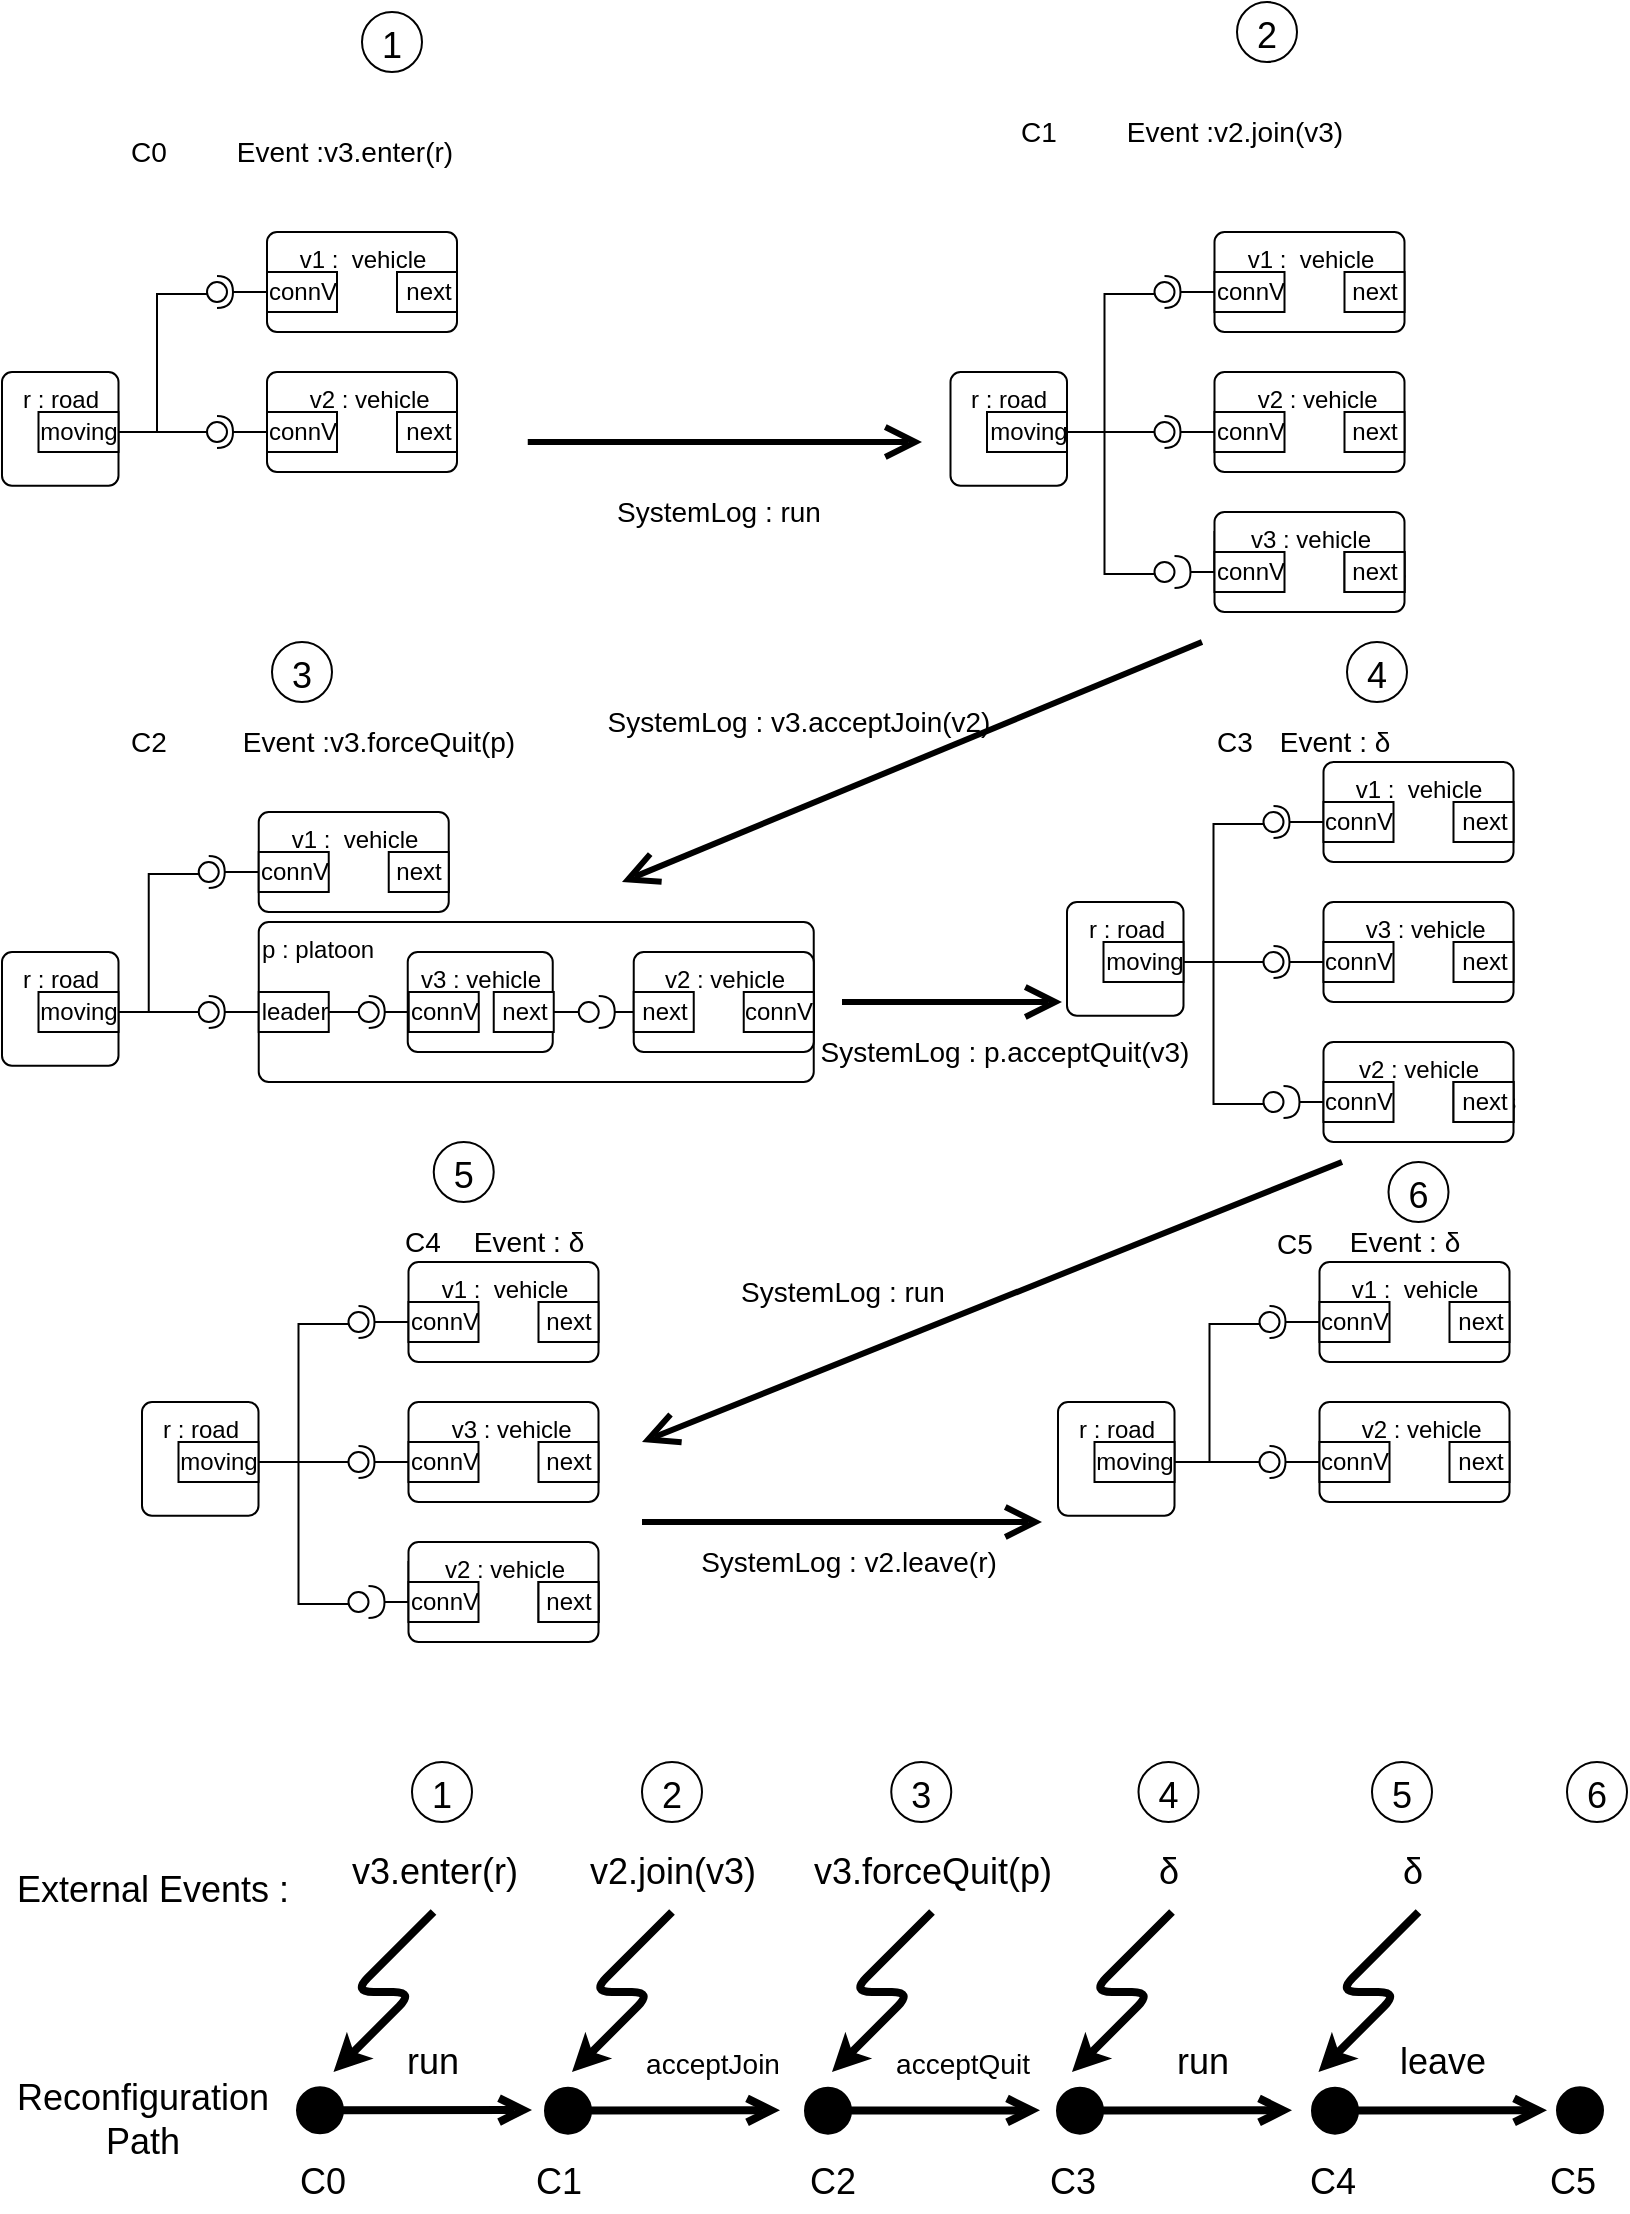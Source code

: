 <mxfile version="13.9.9" type="github">
  <diagram id="c5M5bnTv5cbVwsdI9zkl" name="Page-1">
    <mxGraphModel dx="1564" dy="938" grid="1" gridSize="10" guides="1" tooltips="1" connect="1" arrows="1" fold="1" page="1" pageScale="1" pageWidth="827" pageHeight="1169" math="1" shadow="0">
      <root>
        <mxCell id="0" />
        <mxCell id="1" parent="0" />
        <mxCell id="4ejkwvuz64iwrjdh6K8v-1" value="p : platoon" style="html=1;align=left;verticalAlign=top;rounded=1;absoluteArcSize=1;arcSize=10;dashed=0;" vertex="1" parent="1">
          <mxGeometry x="135.37" y="492" width="277.5" height="80" as="geometry" />
        </mxCell>
        <mxCell id="4ejkwvuz64iwrjdh6K8v-3" value="" style="rounded=0;orthogonalLoop=1;jettySize=auto;html=1;endArrow=none;endFill=0;exitX=1;exitY=0.5;exitDx=0;exitDy=0;entryX=0.2;entryY=0.6;entryDx=0;entryDy=0;entryPerimeter=0;" edge="1" parent="1" target="4ejkwvuz64iwrjdh6K8v-5">
          <mxGeometry relative="1" as="geometry">
            <mxPoint x="538.25" y="247" as="sourcePoint" />
            <mxPoint x="563.25" y="62" as="targetPoint" />
            <Array as="points">
              <mxPoint x="558.25" y="247" />
              <mxPoint x="558.25" y="178" />
            </Array>
          </mxGeometry>
        </mxCell>
        <mxCell id="4ejkwvuz64iwrjdh6K8v-4" value="" style="rounded=0;orthogonalLoop=1;jettySize=auto;html=1;endArrow=halfCircle;endFill=0;endSize=6;strokeWidth=1;exitX=0;exitY=0.5;exitDx=0;exitDy=0;entryX=0.5;entryY=0.5;entryDx=0;entryDy=0;entryPerimeter=0;" edge="1" parent="1" source="4ejkwvuz64iwrjdh6K8v-7" target="4ejkwvuz64iwrjdh6K8v-5">
          <mxGeometry relative="1" as="geometry">
            <mxPoint x="823.25" y="347" as="sourcePoint" />
            <mxPoint x="593.25" y="167" as="targetPoint" />
          </mxGeometry>
        </mxCell>
        <mxCell id="4ejkwvuz64iwrjdh6K8v-5" value="" style="ellipse;whiteSpace=wrap;html=1;fontFamily=Helvetica;fontSize=12;fontColor=#000000;align=center;strokeColor=#000000;fillColor=#ffffff;points=[];aspect=fixed;resizable=0;" vertex="1" parent="1">
          <mxGeometry x="583.25" y="172" width="10" height="10" as="geometry" />
        </mxCell>
        <mxCell id="4ejkwvuz64iwrjdh6K8v-6" value="v1 :&amp;nbsp; vehicle" style="html=1;align=center;verticalAlign=top;rounded=1;absoluteArcSize=1;arcSize=10;dashed=0;" vertex="1" parent="1">
          <mxGeometry x="613.25" y="147" width="95" height="50" as="geometry" />
        </mxCell>
        <mxCell id="4ejkwvuz64iwrjdh6K8v-7" value="connV" style="html=1;" vertex="1" parent="1">
          <mxGeometry x="613.25" y="167" width="35" height="20" as="geometry" />
        </mxCell>
        <mxCell id="4ejkwvuz64iwrjdh6K8v-8" value="next" style="html=1;" vertex="1" parent="1">
          <mxGeometry x="678.25" y="167" width="30" height="20" as="geometry" />
        </mxCell>
        <mxCell id="4ejkwvuz64iwrjdh6K8v-9" value="connV" style="html=1;" vertex="1" parent="1">
          <mxGeometry x="613.25" y="297" width="50" height="20" as="geometry" />
        </mxCell>
        <mxCell id="4ejkwvuz64iwrjdh6K8v-10" value="&lt;div align=&quot;right&quot;&gt;&amp;nbsp; v2 : vehicle&lt;br&gt;&lt;/div&gt;" style="html=1;align=center;verticalAlign=top;rounded=1;absoluteArcSize=1;arcSize=10;dashed=0;" vertex="1" parent="1">
          <mxGeometry x="613.25" y="217" width="95" height="50" as="geometry" />
        </mxCell>
        <mxCell id="4ejkwvuz64iwrjdh6K8v-11" value="connV" style="html=1;" vertex="1" parent="1">
          <mxGeometry x="613.25" y="237" width="35" height="20" as="geometry" />
        </mxCell>
        <mxCell id="4ejkwvuz64iwrjdh6K8v-12" value="next" style="html=1;" vertex="1" parent="1">
          <mxGeometry x="678.25" y="237" width="30" height="20" as="geometry" />
        </mxCell>
        <mxCell id="4ejkwvuz64iwrjdh6K8v-13" value="" style="rounded=0;orthogonalLoop=1;jettySize=auto;html=1;endArrow=none;endFill=0;exitX=1;exitY=0.5;exitDx=0;exitDy=0;" edge="1" parent="1" target="4ejkwvuz64iwrjdh6K8v-15">
          <mxGeometry relative="1" as="geometry">
            <mxPoint x="538.25" y="247" as="sourcePoint" />
          </mxGeometry>
        </mxCell>
        <mxCell id="4ejkwvuz64iwrjdh6K8v-14" value="" style="rounded=0;orthogonalLoop=1;jettySize=auto;html=1;endArrow=halfCircle;endFill=0;entryX=0.5;entryY=0.5;entryDx=0;entryDy=0;endSize=6;strokeWidth=1;exitX=0;exitY=0.5;exitDx=0;exitDy=0;" edge="1" parent="1" source="4ejkwvuz64iwrjdh6K8v-11" target="4ejkwvuz64iwrjdh6K8v-15">
          <mxGeometry relative="1" as="geometry">
            <mxPoint x="403.25" y="312" as="sourcePoint" />
          </mxGeometry>
        </mxCell>
        <mxCell id="4ejkwvuz64iwrjdh6K8v-15" value="" style="ellipse;whiteSpace=wrap;html=1;fontFamily=Helvetica;fontSize=12;fontColor=#000000;align=center;strokeColor=#000000;fillColor=#ffffff;points=[];aspect=fixed;resizable=0;" vertex="1" parent="1">
          <mxGeometry x="583.25" y="242" width="10" height="10" as="geometry" />
        </mxCell>
        <mxCell id="4ejkwvuz64iwrjdh6K8v-16" value="v3 : vehicle" style="html=1;align=center;verticalAlign=top;rounded=1;absoluteArcSize=1;arcSize=10;dashed=0;" vertex="1" parent="1">
          <mxGeometry x="613.25" y="287" width="95" height="50" as="geometry" />
        </mxCell>
        <mxCell id="4ejkwvuz64iwrjdh6K8v-17" value="connV" style="html=1;" vertex="1" parent="1">
          <mxGeometry x="613.25" y="307" width="35" height="20" as="geometry" />
        </mxCell>
        <mxCell id="4ejkwvuz64iwrjdh6K8v-18" value="docks" style="html=1;" vertex="1" parent="1">
          <mxGeometry x="678.25" y="307" width="30" height="20" as="geometry" />
        </mxCell>
        <mxCell id="4ejkwvuz64iwrjdh6K8v-19" value="" style="rounded=0;orthogonalLoop=1;jettySize=auto;html=1;endArrow=none;endFill=0;exitX=1;exitY=0.5;exitDx=0;exitDy=0;entryX=0.2;entryY=0.6;entryDx=0;entryDy=0;entryPerimeter=0;" edge="1" parent="1" target="4ejkwvuz64iwrjdh6K8v-20">
          <mxGeometry relative="1" as="geometry">
            <mxPoint x="538.25" y="247" as="sourcePoint" />
            <mxPoint x="568.25" y="317" as="targetPoint" />
            <Array as="points">
              <mxPoint x="558.25" y="247" />
              <mxPoint x="558.25" y="318" />
            </Array>
          </mxGeometry>
        </mxCell>
        <mxCell id="4ejkwvuz64iwrjdh6K8v-20" value="" style="ellipse;whiteSpace=wrap;html=1;fontFamily=Helvetica;fontSize=12;fontColor=#000000;align=center;strokeColor=#000000;fillColor=#ffffff;points=[];aspect=fixed;resizable=0;" vertex="1" parent="1">
          <mxGeometry x="583.25" y="312" width="10" height="10" as="geometry" />
        </mxCell>
        <mxCell id="4ejkwvuz64iwrjdh6K8v-21" value="" style="rounded=0;orthogonalLoop=1;jettySize=auto;html=1;endArrow=halfCircle;endFill=0;endSize=6;strokeWidth=1;exitX=0;exitY=0.5;exitDx=0;exitDy=0;" edge="1" parent="1" source="4ejkwvuz64iwrjdh6K8v-17" target="4ejkwvuz64iwrjdh6K8v-20">
          <mxGeometry relative="1" as="geometry">
            <mxPoint x="613.25" y="317" as="sourcePoint" />
            <mxPoint x="588.25" y="317" as="targetPoint" />
            <Array as="points" />
          </mxGeometry>
        </mxCell>
        <mxCell id="4ejkwvuz64iwrjdh6K8v-24" value="" style="rounded=0;orthogonalLoop=1;jettySize=auto;html=1;endArrow=none;endFill=0;exitX=1;exitY=0.5;exitDx=0;exitDy=0;entryX=0.2;entryY=0.6;entryDx=0;entryDy=0;entryPerimeter=0;" edge="1" parent="1" target="4ejkwvuz64iwrjdh6K8v-26">
          <mxGeometry relative="1" as="geometry">
            <mxPoint x="60.37" y="537" as="sourcePoint" />
            <mxPoint x="85.37" y="352" as="targetPoint" />
            <Array as="points">
              <mxPoint x="80.37" y="537" />
              <mxPoint x="80.37" y="468" />
            </Array>
          </mxGeometry>
        </mxCell>
        <mxCell id="4ejkwvuz64iwrjdh6K8v-25" value="" style="rounded=0;orthogonalLoop=1;jettySize=auto;html=1;endArrow=halfCircle;endFill=0;endSize=6;strokeWidth=1;exitX=0;exitY=0.5;exitDx=0;exitDy=0;entryX=0.5;entryY=0.5;entryDx=0;entryDy=0;entryPerimeter=0;" edge="1" parent="1" source="4ejkwvuz64iwrjdh6K8v-28" target="4ejkwvuz64iwrjdh6K8v-26">
          <mxGeometry relative="1" as="geometry">
            <mxPoint x="345.37" y="637" as="sourcePoint" />
            <mxPoint x="115.37" y="457" as="targetPoint" />
          </mxGeometry>
        </mxCell>
        <mxCell id="4ejkwvuz64iwrjdh6K8v-26" value="" style="ellipse;whiteSpace=wrap;html=1;fontFamily=Helvetica;fontSize=12;fontColor=#000000;align=center;strokeColor=#000000;fillColor=#ffffff;points=[];aspect=fixed;resizable=0;" vertex="1" parent="1">
          <mxGeometry x="105.37" y="462" width="10" height="10" as="geometry" />
        </mxCell>
        <mxCell id="4ejkwvuz64iwrjdh6K8v-27" value="v1 :&amp;nbsp; vehicle" style="html=1;align=center;verticalAlign=top;rounded=1;absoluteArcSize=1;arcSize=10;dashed=0;" vertex="1" parent="1">
          <mxGeometry x="135.37" y="437" width="95" height="50" as="geometry" />
        </mxCell>
        <mxCell id="4ejkwvuz64iwrjdh6K8v-28" value="connV" style="html=1;" vertex="1" parent="1">
          <mxGeometry x="135.37" y="457" width="35" height="20" as="geometry" />
        </mxCell>
        <mxCell id="4ejkwvuz64iwrjdh6K8v-29" value="next" style="html=1;" vertex="1" parent="1">
          <mxGeometry x="200.37" y="457" width="30" height="20" as="geometry" />
        </mxCell>
        <mxCell id="4ejkwvuz64iwrjdh6K8v-30" value="connV" style="html=1;" vertex="1" parent="1">
          <mxGeometry x="210.37" y="517" width="50" height="20" as="geometry" />
        </mxCell>
        <mxCell id="4ejkwvuz64iwrjdh6K8v-31" value="" style="rounded=0;orthogonalLoop=1;jettySize=auto;html=1;endArrow=none;endFill=0;exitX=1;exitY=0.5;exitDx=0;exitDy=0;" edge="1" parent="1" target="4ejkwvuz64iwrjdh6K8v-33">
          <mxGeometry relative="1" as="geometry">
            <mxPoint x="60.37" y="537" as="sourcePoint" />
          </mxGeometry>
        </mxCell>
        <mxCell id="4ejkwvuz64iwrjdh6K8v-32" value="" style="rounded=0;orthogonalLoop=1;jettySize=auto;html=1;endArrow=halfCircle;endFill=0;entryX=0.5;entryY=0.5;entryDx=0;entryDy=0;endSize=6;strokeWidth=1;exitX=0;exitY=0.5;exitDx=0;exitDy=0;" edge="1" parent="1" target="4ejkwvuz64iwrjdh6K8v-33">
          <mxGeometry relative="1" as="geometry">
            <mxPoint x="135.37" y="537.0" as="sourcePoint" />
          </mxGeometry>
        </mxCell>
        <mxCell id="4ejkwvuz64iwrjdh6K8v-33" value="" style="ellipse;whiteSpace=wrap;html=1;fontFamily=Helvetica;fontSize=12;fontColor=#000000;align=center;strokeColor=#000000;fillColor=#ffffff;points=[];aspect=fixed;resizable=0;" vertex="1" parent="1">
          <mxGeometry x="105.37" y="532" width="10" height="10" as="geometry" />
        </mxCell>
        <mxCell id="4ejkwvuz64iwrjdh6K8v-34" value="v3 : vehicle" style="html=1;align=center;verticalAlign=top;rounded=1;absoluteArcSize=1;arcSize=10;dashed=0;" vertex="1" parent="1">
          <mxGeometry x="209.87" y="507" width="72.5" height="50" as="geometry" />
        </mxCell>
        <mxCell id="4ejkwvuz64iwrjdh6K8v-35" value="connV" style="html=1;" vertex="1" parent="1">
          <mxGeometry x="210.37" y="527" width="35" height="20" as="geometry" />
        </mxCell>
        <mxCell id="4ejkwvuz64iwrjdh6K8v-40" value="v2 : vehicle" style="html=1;align=center;verticalAlign=top;rounded=1;absoluteArcSize=1;arcSize=10;dashed=0;" vertex="1" parent="1">
          <mxGeometry x="322.87" y="507" width="90" height="50" as="geometry" />
        </mxCell>
        <mxCell id="4ejkwvuz64iwrjdh6K8v-41" value="connV" style="html=1;" vertex="1" parent="1">
          <mxGeometry x="377.87" y="527" width="35" height="20" as="geometry" />
        </mxCell>
        <mxCell id="4ejkwvuz64iwrjdh6K8v-42" value="" style="rounded=0;orthogonalLoop=1;jettySize=auto;html=1;endArrow=none;endFill=0;exitX=1;exitY=0.5;exitDx=0;exitDy=0;" edge="1" parent="1" target="4ejkwvuz64iwrjdh6K8v-44" source="4ejkwvuz64iwrjdh6K8v-151">
          <mxGeometry relative="1" as="geometry">
            <mxPoint x="305.37" y="537" as="sourcePoint" />
          </mxGeometry>
        </mxCell>
        <mxCell id="4ejkwvuz64iwrjdh6K8v-43" value="" style="rounded=0;orthogonalLoop=1;jettySize=auto;html=1;endArrow=halfCircle;endFill=0;endSize=6;strokeWidth=1;" edge="1" parent="1" target="4ejkwvuz64iwrjdh6K8v-44">
          <mxGeometry relative="1" as="geometry">
            <mxPoint x="322.87" y="537" as="sourcePoint" />
            <mxPoint x="335.37" y="537" as="targetPoint" />
          </mxGeometry>
        </mxCell>
        <mxCell id="4ejkwvuz64iwrjdh6K8v-44" value="" style="ellipse;whiteSpace=wrap;html=1;fontFamily=Helvetica;fontSize=12;fontColor=#000000;align=center;strokeColor=#000000;fillColor=#ffffff;points=[];aspect=fixed;resizable=0;" vertex="1" parent="1">
          <mxGeometry x="295.37" y="532" width="10" height="10" as="geometry" />
        </mxCell>
        <mxCell id="4ejkwvuz64iwrjdh6K8v-46" value="leader" style="html=1;" vertex="1" parent="1">
          <mxGeometry x="135.37" y="527" width="35" height="20" as="geometry" />
        </mxCell>
        <mxCell id="4ejkwvuz64iwrjdh6K8v-47" value="" style="rounded=0;orthogonalLoop=1;jettySize=auto;html=1;endArrow=none;endFill=0;exitX=1;exitY=0.5;exitDx=0;exitDy=0;" edge="1" parent="1" source="4ejkwvuz64iwrjdh6K8v-46">
          <mxGeometry relative="1" as="geometry">
            <mxPoint x="180.37" y="537" as="sourcePoint" />
            <mxPoint x="190.37" y="537" as="targetPoint" />
            <Array as="points" />
          </mxGeometry>
        </mxCell>
        <mxCell id="4ejkwvuz64iwrjdh6K8v-48" value="" style="rounded=0;orthogonalLoop=1;jettySize=auto;html=1;endArrow=halfCircle;endFill=0;endSize=6;strokeWidth=1;" edge="1" parent="1">
          <mxGeometry relative="1" as="geometry">
            <mxPoint x="193.37" y="537" as="sourcePoint" />
            <mxPoint x="193.37" y="537" as="targetPoint" />
          </mxGeometry>
        </mxCell>
        <mxCell id="4ejkwvuz64iwrjdh6K8v-49" value="" style="ellipse;whiteSpace=wrap;html=1;fontFamily=Helvetica;fontSize=12;fontColor=#000000;align=center;strokeColor=#000000;fillColor=#ffffff;points=[];aspect=fixed;resizable=0;" vertex="1" parent="1">
          <mxGeometry x="185.37" y="532" width="10" height="10" as="geometry" />
        </mxCell>
        <mxCell id="4ejkwvuz64iwrjdh6K8v-50" value="" style="rounded=0;orthogonalLoop=1;jettySize=auto;html=1;endArrow=halfCircle;endFill=0;entryX=0.5;entryY=0.5;entryDx=0;entryDy=0;endSize=6;strokeWidth=1;entryPerimeter=0;" edge="1" parent="1" target="4ejkwvuz64iwrjdh6K8v-49">
          <mxGeometry relative="1" as="geometry">
            <mxPoint x="210.37" y="537" as="sourcePoint" />
            <mxPoint x="290.37" y="432" as="targetPoint" />
            <Array as="points">
              <mxPoint x="210.37" y="537" />
            </Array>
          </mxGeometry>
        </mxCell>
        <mxCell id="4ejkwvuz64iwrjdh6K8v-52" value="" style="rounded=0;orthogonalLoop=1;jettySize=auto;html=1;endArrow=none;endFill=0;exitX=1;exitY=0.5;exitDx=0;exitDy=0;entryX=0.2;entryY=0.6;entryDx=0;entryDy=0;entryPerimeter=0;" edge="1" parent="1" target="4ejkwvuz64iwrjdh6K8v-54">
          <mxGeometry relative="1" as="geometry">
            <mxPoint x="592.75" y="512" as="sourcePoint" />
            <mxPoint x="617.75" y="327" as="targetPoint" />
            <Array as="points">
              <mxPoint x="612.75" y="512" />
              <mxPoint x="612.75" y="443" />
            </Array>
          </mxGeometry>
        </mxCell>
        <mxCell id="4ejkwvuz64iwrjdh6K8v-53" value="" style="rounded=0;orthogonalLoop=1;jettySize=auto;html=1;endArrow=halfCircle;endFill=0;endSize=6;strokeWidth=1;exitX=0;exitY=0.5;exitDx=0;exitDy=0;entryX=0.5;entryY=0.5;entryDx=0;entryDy=0;entryPerimeter=0;" edge="1" parent="1" source="4ejkwvuz64iwrjdh6K8v-56" target="4ejkwvuz64iwrjdh6K8v-54">
          <mxGeometry relative="1" as="geometry">
            <mxPoint x="877.75" y="612" as="sourcePoint" />
            <mxPoint x="647.75" y="432" as="targetPoint" />
          </mxGeometry>
        </mxCell>
        <mxCell id="4ejkwvuz64iwrjdh6K8v-54" value="" style="ellipse;whiteSpace=wrap;html=1;fontFamily=Helvetica;fontSize=12;fontColor=#000000;align=center;strokeColor=#000000;fillColor=#ffffff;points=[];aspect=fixed;resizable=0;" vertex="1" parent="1">
          <mxGeometry x="637.75" y="437" width="10" height="10" as="geometry" />
        </mxCell>
        <mxCell id="4ejkwvuz64iwrjdh6K8v-55" value="v1 :&amp;nbsp; vehicle" style="html=1;align=center;verticalAlign=top;rounded=1;absoluteArcSize=1;arcSize=10;dashed=0;" vertex="1" parent="1">
          <mxGeometry x="667.75" y="412" width="95" height="50" as="geometry" />
        </mxCell>
        <mxCell id="4ejkwvuz64iwrjdh6K8v-56" value="connV" style="html=1;" vertex="1" parent="1">
          <mxGeometry x="667.75" y="432" width="35" height="20" as="geometry" />
        </mxCell>
        <mxCell id="4ejkwvuz64iwrjdh6K8v-57" value="next" style="html=1;" vertex="1" parent="1">
          <mxGeometry x="732.75" y="432" width="30" height="20" as="geometry" />
        </mxCell>
        <mxCell id="4ejkwvuz64iwrjdh6K8v-59" value="&lt;div align=&quot;right&quot;&gt;&amp;nbsp; v3 : vehicle&lt;br&gt;&lt;/div&gt;" style="html=1;align=center;verticalAlign=top;rounded=1;absoluteArcSize=1;arcSize=10;dashed=0;" vertex="1" parent="1">
          <mxGeometry x="667.75" y="482" width="95" height="50" as="geometry" />
        </mxCell>
        <mxCell id="4ejkwvuz64iwrjdh6K8v-60" value="connV" style="html=1;" vertex="1" parent="1">
          <mxGeometry x="667.75" y="502" width="35" height="20" as="geometry" />
        </mxCell>
        <mxCell id="4ejkwvuz64iwrjdh6K8v-61" value="next" style="html=1;" vertex="1" parent="1">
          <mxGeometry x="732.75" y="502" width="30" height="20" as="geometry" />
        </mxCell>
        <mxCell id="4ejkwvuz64iwrjdh6K8v-62" value="" style="rounded=0;orthogonalLoop=1;jettySize=auto;html=1;endArrow=none;endFill=0;exitX=1;exitY=0.5;exitDx=0;exitDy=0;" edge="1" parent="1" target="4ejkwvuz64iwrjdh6K8v-64">
          <mxGeometry relative="1" as="geometry">
            <mxPoint x="592.75" y="512" as="sourcePoint" />
          </mxGeometry>
        </mxCell>
        <mxCell id="4ejkwvuz64iwrjdh6K8v-63" value="" style="rounded=0;orthogonalLoop=1;jettySize=auto;html=1;endArrow=halfCircle;endFill=0;entryX=0.5;entryY=0.5;entryDx=0;entryDy=0;endSize=6;strokeWidth=1;exitX=0;exitY=0.5;exitDx=0;exitDy=0;" edge="1" parent="1" source="4ejkwvuz64iwrjdh6K8v-60" target="4ejkwvuz64iwrjdh6K8v-64">
          <mxGeometry relative="1" as="geometry">
            <mxPoint x="457.75" y="577" as="sourcePoint" />
          </mxGeometry>
        </mxCell>
        <mxCell id="4ejkwvuz64iwrjdh6K8v-64" value="" style="ellipse;whiteSpace=wrap;html=1;fontFamily=Helvetica;fontSize=12;fontColor=#000000;align=center;strokeColor=#000000;fillColor=#ffffff;points=[];aspect=fixed;resizable=0;" vertex="1" parent="1">
          <mxGeometry x="637.75" y="507" width="10" height="10" as="geometry" />
        </mxCell>
        <mxCell id="4ejkwvuz64iwrjdh6K8v-65" value="v2 : vehicle" style="html=1;align=center;verticalAlign=top;rounded=1;absoluteArcSize=1;arcSize=10;dashed=0;" vertex="1" parent="1">
          <mxGeometry x="667.75" y="552" width="95" height="50" as="geometry" />
        </mxCell>
        <mxCell id="4ejkwvuz64iwrjdh6K8v-66" value="connV" style="html=1;" vertex="1" parent="1">
          <mxGeometry x="667.75" y="572" width="35" height="20" as="geometry" />
        </mxCell>
        <mxCell id="4ejkwvuz64iwrjdh6K8v-67" value="docks" style="html=1;" vertex="1" parent="1">
          <mxGeometry x="732.75" y="572" width="30" height="20" as="geometry" />
        </mxCell>
        <mxCell id="4ejkwvuz64iwrjdh6K8v-68" value="" style="rounded=0;orthogonalLoop=1;jettySize=auto;html=1;endArrow=none;endFill=0;exitX=1;exitY=0.5;exitDx=0;exitDy=0;entryX=0.2;entryY=0.6;entryDx=0;entryDy=0;entryPerimeter=0;" edge="1" parent="1" target="4ejkwvuz64iwrjdh6K8v-69">
          <mxGeometry relative="1" as="geometry">
            <mxPoint x="592.75" y="512" as="sourcePoint" />
            <mxPoint x="622.75" y="582" as="targetPoint" />
            <Array as="points">
              <mxPoint x="612.75" y="512" />
              <mxPoint x="612.75" y="583" />
            </Array>
          </mxGeometry>
        </mxCell>
        <mxCell id="4ejkwvuz64iwrjdh6K8v-69" value="" style="ellipse;whiteSpace=wrap;html=1;fontFamily=Helvetica;fontSize=12;fontColor=#000000;align=center;strokeColor=#000000;fillColor=#ffffff;points=[];aspect=fixed;resizable=0;" vertex="1" parent="1">
          <mxGeometry x="637.75" y="577" width="10" height="10" as="geometry" />
        </mxCell>
        <mxCell id="4ejkwvuz64iwrjdh6K8v-70" value="" style="rounded=0;orthogonalLoop=1;jettySize=auto;html=1;endArrow=halfCircle;endFill=0;endSize=6;strokeWidth=1;exitX=0;exitY=0.5;exitDx=0;exitDy=0;" edge="1" parent="1" source="4ejkwvuz64iwrjdh6K8v-66" target="4ejkwvuz64iwrjdh6K8v-69">
          <mxGeometry relative="1" as="geometry">
            <mxPoint x="667.75" y="582" as="sourcePoint" />
            <mxPoint x="642.75" y="582" as="targetPoint" />
            <Array as="points" />
          </mxGeometry>
        </mxCell>
        <mxCell id="4ejkwvuz64iwrjdh6K8v-100" value="&lt;font style=&quot;font-size: 14px&quot;&gt;Event :v2.join(v3)&lt;/font&gt;" style="text;html=1;align=center;verticalAlign=middle;resizable=0;points=[];autosize=1;" vertex="1" parent="1">
          <mxGeometry x="563.25" y="87" width="120" height="20" as="geometry" />
        </mxCell>
        <mxCell id="4ejkwvuz64iwrjdh6K8v-101" value="" style="endArrow=open;endFill=1;endSize=12;html=1;strokeWidth=3;" edge="1" parent="1">
          <mxGeometry width="160" relative="1" as="geometry">
            <mxPoint x="607" y="352" as="sourcePoint" />
            <mxPoint x="317" y="472" as="targetPoint" />
          </mxGeometry>
        </mxCell>
        <mxCell id="4ejkwvuz64iwrjdh6K8v-102" value="&lt;font style=&quot;font-size: 14px&quot;&gt;SystemLog : v3.acceptJoin(v2)&lt;/font&gt;" style="text;html=1;align=center;verticalAlign=middle;resizable=0;points=[];autosize=1;" vertex="1" parent="1">
          <mxGeometry x="299.5" y="382" width="210" height="20" as="geometry" />
        </mxCell>
        <mxCell id="4ejkwvuz64iwrjdh6K8v-103" value="&lt;font style=&quot;font-size: 14px&quot;&gt;Event :v3.forceQuit(p)&lt;/font&gt;" style="text;html=1;align=center;verticalAlign=middle;resizable=0;points=[];autosize=1;" vertex="1" parent="1">
          <mxGeometry x="120.25" y="392" width="150" height="20" as="geometry" />
        </mxCell>
        <mxCell id="4ejkwvuz64iwrjdh6K8v-105" value="&lt;font style=&quot;font-size: 14px&quot;&gt;SystemLog : p.acceptQuit(v3)&lt;/font&gt;" style="text;html=1;align=center;verticalAlign=middle;resizable=0;points=[];autosize=1;" vertex="1" parent="1">
          <mxGeometry x="408.25" y="547" width="200" height="20" as="geometry" />
        </mxCell>
        <mxCell id="4ejkwvuz64iwrjdh6K8v-113" value="5" style="ellipse;fillColor=#ffffff;strokeColor=#000000;fontSize=18;" vertex="1" parent="1">
          <mxGeometry x="222.87" y="602" width="30" height="30" as="geometry" />
        </mxCell>
        <mxCell id="4ejkwvuz64iwrjdh6K8v-114" value="2" style="ellipse;fillColor=#ffffff;strokeColor=#000000;fontSize=18;" vertex="1" parent="1">
          <mxGeometry x="624.5" y="32" width="30" height="30" as="geometry" />
        </mxCell>
        <mxCell id="4ejkwvuz64iwrjdh6K8v-115" value="3" style="ellipse;fillColor=#ffffff;strokeColor=#000000;fontSize=18;" vertex="1" parent="1">
          <mxGeometry x="142" y="352" width="30" height="30" as="geometry" />
        </mxCell>
        <mxCell id="4ejkwvuz64iwrjdh6K8v-116" value="4" style="ellipse;fillColor=#ffffff;strokeColor=#000000;fontSize=18;" vertex="1" parent="1">
          <mxGeometry x="679.5" y="352" width="30" height="30" as="geometry" />
        </mxCell>
        <mxCell id="4ejkwvuz64iwrjdh6K8v-117" value="External Events :" style="text;html=1;align=center;verticalAlign=middle;resizable=0;points=[];autosize=1;fontSize=18;" vertex="1" parent="1">
          <mxGeometry x="7" y="961" width="150" height="30" as="geometry" />
        </mxCell>
        <mxCell id="4ejkwvuz64iwrjdh6K8v-118" value="Reconfiguration&lt;br&gt;Path" style="text;html=1;align=center;verticalAlign=middle;resizable=0;points=[];autosize=1;fontSize=18;" vertex="1" parent="1">
          <mxGeometry x="7" y="1066" width="140" height="50" as="geometry" />
        </mxCell>
        <mxCell id="4ejkwvuz64iwrjdh6K8v-119" value="" style="endArrow=open;startArrow=circle;endFill=0;startFill=1;endSize=8;html=1;strokeWidth=4;fontSize=18;" edge="1" parent="1">
          <mxGeometry width="160" relative="1" as="geometry">
            <mxPoint x="152" y="1086.17" as="sourcePoint" />
            <mxPoint x="272" y="1086" as="targetPoint" />
          </mxGeometry>
        </mxCell>
        <mxCell id="4ejkwvuz64iwrjdh6K8v-120" value="C0" style="text;html=1;align=center;verticalAlign=middle;resizable=0;points=[];autosize=1;fontSize=18;" vertex="1" parent="1">
          <mxGeometry x="147" y="1107" width="40" height="30" as="geometry" />
        </mxCell>
        <mxCell id="4ejkwvuz64iwrjdh6K8v-121" value="" style="endArrow=open;startArrow=circle;endFill=0;startFill=1;endSize=8;html=1;strokeWidth=4;fontSize=18;" edge="1" parent="1">
          <mxGeometry width="160" relative="1" as="geometry">
            <mxPoint x="406" y="1086.34" as="sourcePoint" />
            <mxPoint x="526" y="1086.17" as="targetPoint" />
          </mxGeometry>
        </mxCell>
        <mxCell id="4ejkwvuz64iwrjdh6K8v-122" value="" style="endArrow=open;startArrow=circle;endFill=0;startFill=1;endSize=8;html=1;strokeWidth=4;fontSize=18;" edge="1" parent="1">
          <mxGeometry width="160" relative="1" as="geometry">
            <mxPoint x="532" y="1086.34" as="sourcePoint" />
            <mxPoint x="652" y="1086.17" as="targetPoint" />
          </mxGeometry>
        </mxCell>
        <mxCell id="4ejkwvuz64iwrjdh6K8v-123" value="" style="endArrow=open;startArrow=circle;endFill=0;startFill=1;endSize=8;html=1;strokeWidth=4;fontSize=18;" edge="1" parent="1">
          <mxGeometry width="160" relative="1" as="geometry">
            <mxPoint x="659.5" y="1086.34" as="sourcePoint" />
            <mxPoint x="779.5" y="1086.17" as="targetPoint" />
          </mxGeometry>
        </mxCell>
        <mxCell id="4ejkwvuz64iwrjdh6K8v-124" value="" style="endArrow=none;startArrow=circle;endFill=0;startFill=1;endSize=8;html=1;strokeWidth=4;fontSize=18;" edge="1" parent="1">
          <mxGeometry width="160" relative="1" as="geometry">
            <mxPoint x="782" y="1086.42" as="sourcePoint" />
            <mxPoint x="802" y="1086.08" as="targetPoint" />
          </mxGeometry>
        </mxCell>
        <mxCell id="4ejkwvuz64iwrjdh6K8v-125" value="C3" style="text;html=1;align=center;verticalAlign=middle;resizable=0;points=[];autosize=1;fontSize=18;" vertex="1" parent="1">
          <mxGeometry x="522" y="1107" width="40" height="30" as="geometry" />
        </mxCell>
        <mxCell id="4ejkwvuz64iwrjdh6K8v-126" value="C4" style="text;html=1;align=center;verticalAlign=middle;resizable=0;points=[];autosize=1;fontSize=18;" vertex="1" parent="1">
          <mxGeometry x="652" y="1107" width="40" height="30" as="geometry" />
        </mxCell>
        <mxCell id="4ejkwvuz64iwrjdh6K8v-127" value="C5" style="text;html=1;align=center;verticalAlign=middle;resizable=0;points=[];autosize=1;fontSize=18;" vertex="1" parent="1">
          <mxGeometry x="772" y="1107" width="40" height="30" as="geometry" />
        </mxCell>
        <mxCell id="4ejkwvuz64iwrjdh6K8v-128" value="run" style="text;html=1;align=center;verticalAlign=middle;resizable=0;points=[];autosize=1;fontSize=18;" vertex="1" parent="1">
          <mxGeometry x="202" y="1047" width="40" height="30" as="geometry" />
        </mxCell>
        <mxCell id="4ejkwvuz64iwrjdh6K8v-129" value="" style="endArrow=classic;html=1;strokeWidth=4;fontSize=18;" edge="1" parent="1">
          <mxGeometry width="50" height="50" relative="1" as="geometry">
            <mxPoint x="342" y="987" as="sourcePoint" />
            <mxPoint x="292" y="1067" as="targetPoint" />
            <Array as="points">
              <mxPoint x="342" y="987" />
              <mxPoint x="302" y="1027" />
              <mxPoint x="332" y="1027" />
            </Array>
          </mxGeometry>
        </mxCell>
        <mxCell id="4ejkwvuz64iwrjdh6K8v-130" value="" style="endArrow=classic;html=1;strokeWidth=4;fontSize=18;" edge="1" parent="1">
          <mxGeometry width="50" height="50" relative="1" as="geometry">
            <mxPoint x="472" y="987" as="sourcePoint" />
            <mxPoint x="422" y="1067" as="targetPoint" />
            <Array as="points">
              <mxPoint x="472" y="987" />
              <mxPoint x="432" y="1027" />
              <mxPoint x="462" y="1027" />
            </Array>
          </mxGeometry>
        </mxCell>
        <mxCell id="4ejkwvuz64iwrjdh6K8v-131" value="" style="endArrow=classic;html=1;strokeWidth=4;fontSize=18;" edge="1" parent="1">
          <mxGeometry width="50" height="50" relative="1" as="geometry">
            <mxPoint x="592" y="987" as="sourcePoint" />
            <mxPoint x="542" y="1067" as="targetPoint" />
            <Array as="points">
              <mxPoint x="592" y="987" />
              <mxPoint x="552" y="1027" />
              <mxPoint x="582" y="1027" />
            </Array>
          </mxGeometry>
        </mxCell>
        <mxCell id="4ejkwvuz64iwrjdh6K8v-132" value="v2.join(v3)" style="text;html=1;align=center;verticalAlign=middle;resizable=0;points=[];autosize=1;fontSize=18;" vertex="1" parent="1">
          <mxGeometry x="292" y="952" width="100" height="30" as="geometry" />
        </mxCell>
        <mxCell id="4ejkwvuz64iwrjdh6K8v-133" value="v3.forceQuit(p)" style="text;html=1;align=center;verticalAlign=middle;resizable=0;points=[];autosize=1;fontSize=18;" vertex="1" parent="1">
          <mxGeometry x="407" y="952" width="130" height="30" as="geometry" />
        </mxCell>
        <mxCell id="4ejkwvuz64iwrjdh6K8v-135" value="" style="endArrow=open;startArrow=circle;endFill=0;startFill=1;endSize=8;html=1;strokeWidth=4;fontSize=18;" edge="1" parent="1">
          <mxGeometry width="160" relative="1" as="geometry">
            <mxPoint x="276" y="1086.34" as="sourcePoint" />
            <mxPoint x="396" y="1086.17" as="targetPoint" />
          </mxGeometry>
        </mxCell>
        <mxCell id="4ejkwvuz64iwrjdh6K8v-136" value="C1" style="text;html=1;align=center;verticalAlign=middle;resizable=0;points=[];autosize=1;fontSize=18;" vertex="1" parent="1">
          <mxGeometry x="264.5" y="1107" width="40" height="30" as="geometry" />
        </mxCell>
        <mxCell id="4ejkwvuz64iwrjdh6K8v-137" value="C2" style="text;html=1;align=center;verticalAlign=middle;resizable=0;points=[];autosize=1;fontSize=18;" vertex="1" parent="1">
          <mxGeometry x="402" y="1107" width="40" height="30" as="geometry" />
        </mxCell>
        <mxCell id="4ejkwvuz64iwrjdh6K8v-138" value="run" style="text;html=1;align=center;verticalAlign=middle;resizable=0;points=[];autosize=1;fontSize=18;" vertex="1" parent="1">
          <mxGeometry x="587" y="1047" width="40" height="30" as="geometry" />
        </mxCell>
        <mxCell id="4ejkwvuz64iwrjdh6K8v-139" value="leave" style="text;html=1;align=center;verticalAlign=middle;resizable=0;points=[];autosize=1;fontSize=18;" vertex="1" parent="1">
          <mxGeometry x="697" y="1047" width="60" height="30" as="geometry" />
        </mxCell>
        <mxCell id="4ejkwvuz64iwrjdh6K8v-140" value="4" style="ellipse;fillColor=#ffffff;strokeColor=#000000;fontSize=18;" vertex="1" parent="1">
          <mxGeometry x="575.25" y="912" width="30" height="30" as="geometry" />
        </mxCell>
        <mxCell id="4ejkwvuz64iwrjdh6K8v-141" value="3" style="ellipse;fillColor=#ffffff;strokeColor=#000000;fontSize=18;" vertex="1" parent="1">
          <mxGeometry x="451.63" y="912" width="30" height="30" as="geometry" />
        </mxCell>
        <mxCell id="4ejkwvuz64iwrjdh6K8v-142" value="2" style="ellipse;fillColor=#ffffff;strokeColor=#000000;fontSize=18;" vertex="1" parent="1">
          <mxGeometry x="327" y="912" width="30" height="30" as="geometry" />
        </mxCell>
        <mxCell id="4ejkwvuz64iwrjdh6K8v-143" value="1" style="ellipse;fillColor=#ffffff;strokeColor=#000000;fontSize=18;" vertex="1" parent="1">
          <mxGeometry x="212" y="912" width="30" height="30" as="geometry" />
        </mxCell>
        <mxCell id="4ejkwvuz64iwrjdh6K8v-147" value="next" style="html=1;" vertex="1" parent="1">
          <mxGeometry x="732.75" y="572" width="30" height="20" as="geometry" />
        </mxCell>
        <mxCell id="4ejkwvuz64iwrjdh6K8v-150" value="next" style="html=1;" vertex="1" parent="1">
          <mxGeometry x="678.25" y="307" width="30" height="20" as="geometry" />
        </mxCell>
        <mxCell id="4ejkwvuz64iwrjdh6K8v-151" value="next" style="html=1;" vertex="1" parent="1">
          <mxGeometry x="252.87" y="527" width="30" height="20" as="geometry" />
        </mxCell>
        <mxCell id="4ejkwvuz64iwrjdh6K8v-152" value="next" style="html=1;" vertex="1" parent="1">
          <mxGeometry x="322.87" y="527" width="30" height="20" as="geometry" />
        </mxCell>
        <mxCell id="4ejkwvuz64iwrjdh6K8v-154" value="" style="rounded=0;orthogonalLoop=1;jettySize=auto;html=1;endArrow=none;endFill=0;exitX=1;exitY=0.5;exitDx=0;exitDy=0;entryX=0.2;entryY=0.6;entryDx=0;entryDy=0;entryPerimeter=0;" edge="1" parent="1" target="4ejkwvuz64iwrjdh6K8v-156">
          <mxGeometry relative="1" as="geometry">
            <mxPoint x="64.5" y="247" as="sourcePoint" />
            <mxPoint x="89.5" y="62" as="targetPoint" />
            <Array as="points">
              <mxPoint x="84.5" y="247" />
              <mxPoint x="84.5" y="178" />
            </Array>
          </mxGeometry>
        </mxCell>
        <mxCell id="4ejkwvuz64iwrjdh6K8v-155" value="" style="rounded=0;orthogonalLoop=1;jettySize=auto;html=1;endArrow=halfCircle;endFill=0;endSize=6;strokeWidth=1;exitX=0;exitY=0.5;exitDx=0;exitDy=0;entryX=0.5;entryY=0.5;entryDx=0;entryDy=0;entryPerimeter=0;" edge="1" parent="1" source="4ejkwvuz64iwrjdh6K8v-158" target="4ejkwvuz64iwrjdh6K8v-156">
          <mxGeometry relative="1" as="geometry">
            <mxPoint x="349.5" y="347" as="sourcePoint" />
            <mxPoint x="119.5" y="167" as="targetPoint" />
          </mxGeometry>
        </mxCell>
        <mxCell id="4ejkwvuz64iwrjdh6K8v-156" value="" style="ellipse;whiteSpace=wrap;html=1;fontFamily=Helvetica;fontSize=12;fontColor=#000000;align=center;strokeColor=#000000;fillColor=#ffffff;points=[];aspect=fixed;resizable=0;" vertex="1" parent="1">
          <mxGeometry x="109.5" y="172" width="10" height="10" as="geometry" />
        </mxCell>
        <mxCell id="4ejkwvuz64iwrjdh6K8v-157" value="v1 :&amp;nbsp; vehicle" style="html=1;align=center;verticalAlign=top;rounded=1;absoluteArcSize=1;arcSize=10;dashed=0;" vertex="1" parent="1">
          <mxGeometry x="139.5" y="147" width="95" height="50" as="geometry" />
        </mxCell>
        <mxCell id="4ejkwvuz64iwrjdh6K8v-158" value="connV" style="html=1;" vertex="1" parent="1">
          <mxGeometry x="139.5" y="167" width="35" height="20" as="geometry" />
        </mxCell>
        <mxCell id="4ejkwvuz64iwrjdh6K8v-159" value="next" style="html=1;" vertex="1" parent="1">
          <mxGeometry x="204.5" y="167" width="30" height="20" as="geometry" />
        </mxCell>
        <mxCell id="4ejkwvuz64iwrjdh6K8v-161" value="&lt;div align=&quot;right&quot;&gt;&amp;nbsp; v2 : vehicle&lt;br&gt;&lt;/div&gt;" style="html=1;align=center;verticalAlign=top;rounded=1;absoluteArcSize=1;arcSize=10;dashed=0;" vertex="1" parent="1">
          <mxGeometry x="139.5" y="217" width="95" height="50" as="geometry" />
        </mxCell>
        <mxCell id="4ejkwvuz64iwrjdh6K8v-162" value="connV" style="html=1;" vertex="1" parent="1">
          <mxGeometry x="139.5" y="237" width="35" height="20" as="geometry" />
        </mxCell>
        <mxCell id="4ejkwvuz64iwrjdh6K8v-163" value="next" style="html=1;" vertex="1" parent="1">
          <mxGeometry x="204.5" y="237" width="30" height="20" as="geometry" />
        </mxCell>
        <mxCell id="4ejkwvuz64iwrjdh6K8v-164" value="" style="rounded=0;orthogonalLoop=1;jettySize=auto;html=1;endArrow=none;endFill=0;exitX=1;exitY=0.5;exitDx=0;exitDy=0;" edge="1" parent="1" target="4ejkwvuz64iwrjdh6K8v-166">
          <mxGeometry relative="1" as="geometry">
            <mxPoint x="64.5" y="247" as="sourcePoint" />
          </mxGeometry>
        </mxCell>
        <mxCell id="4ejkwvuz64iwrjdh6K8v-165" value="" style="rounded=0;orthogonalLoop=1;jettySize=auto;html=1;endArrow=halfCircle;endFill=0;entryX=0.5;entryY=0.5;entryDx=0;entryDy=0;endSize=6;strokeWidth=1;exitX=0;exitY=0.5;exitDx=0;exitDy=0;" edge="1" parent="1" source="4ejkwvuz64iwrjdh6K8v-162" target="4ejkwvuz64iwrjdh6K8v-166">
          <mxGeometry relative="1" as="geometry">
            <mxPoint x="-70.5" y="312" as="sourcePoint" />
          </mxGeometry>
        </mxCell>
        <mxCell id="4ejkwvuz64iwrjdh6K8v-166" value="" style="ellipse;whiteSpace=wrap;html=1;fontFamily=Helvetica;fontSize=12;fontColor=#000000;align=center;strokeColor=#000000;fillColor=#ffffff;points=[];aspect=fixed;resizable=0;" vertex="1" parent="1">
          <mxGeometry x="109.5" y="242" width="10" height="10" as="geometry" />
        </mxCell>
        <mxCell id="4ejkwvuz64iwrjdh6K8v-175" value="" style="endArrow=open;endFill=1;endSize=12;html=1;strokeWidth=3;" edge="1" parent="1">
          <mxGeometry width="160" relative="1" as="geometry">
            <mxPoint x="269.88" y="252" as="sourcePoint" />
            <mxPoint x="467" y="252" as="targetPoint" />
          </mxGeometry>
        </mxCell>
        <mxCell id="4ejkwvuz64iwrjdh6K8v-176" value="&lt;font style=&quot;font-size: 14px&quot;&gt;SystemLog : run&lt;/font&gt;" style="text;html=1;align=center;verticalAlign=middle;resizable=0;points=[];autosize=1;" vertex="1" parent="1">
          <mxGeometry x="305.25" y="277" width="120" height="20" as="geometry" />
        </mxCell>
        <mxCell id="4ejkwvuz64iwrjdh6K8v-177" value="1" style="ellipse;fillColor=#ffffff;strokeColor=#000000;fontSize=18;" vertex="1" parent="1">
          <mxGeometry x="187" y="37" width="30" height="30" as="geometry" />
        </mxCell>
        <mxCell id="4ejkwvuz64iwrjdh6K8v-180" value="C0" style="text;html=1;align=center;verticalAlign=middle;resizable=0;points=[];autosize=1;fontSize=14;" vertex="1" parent="1">
          <mxGeometry x="65.25" y="97" width="30" height="20" as="geometry" />
        </mxCell>
        <mxCell id="4ejkwvuz64iwrjdh6K8v-181" value="&lt;div align=&quot;center&quot;&gt;r : road&lt;/div&gt;" style="html=1;align=center;verticalAlign=top;rounded=1;absoluteArcSize=1;arcSize=10;dashed=0;" vertex="1" parent="1">
          <mxGeometry x="77" y="732" width="58.25" height="56.88" as="geometry" />
        </mxCell>
        <mxCell id="4ejkwvuz64iwrjdh6K8v-182" value="" style="rounded=0;orthogonalLoop=1;jettySize=auto;html=1;endArrow=none;endFill=0;exitX=1;exitY=0.5;exitDx=0;exitDy=0;entryX=0.2;entryY=0.6;entryDx=0;entryDy=0;entryPerimeter=0;" edge="1" parent="1" source="4ejkwvuz64iwrjdh6K8v-201" target="4ejkwvuz64iwrjdh6K8v-184">
          <mxGeometry relative="1" as="geometry">
            <mxPoint x="270.25" y="877" as="sourcePoint" />
            <mxPoint x="160.25" y="577" as="targetPoint" />
            <Array as="points">
              <mxPoint x="155.25" y="762" />
              <mxPoint x="155.25" y="693" />
            </Array>
          </mxGeometry>
        </mxCell>
        <mxCell id="4ejkwvuz64iwrjdh6K8v-183" value="" style="rounded=0;orthogonalLoop=1;jettySize=auto;html=1;endArrow=halfCircle;endFill=0;endSize=6;strokeWidth=1;exitX=0;exitY=0.5;exitDx=0;exitDy=0;entryX=0.5;entryY=0.5;entryDx=0;entryDy=0;entryPerimeter=0;" edge="1" parent="1" source="4ejkwvuz64iwrjdh6K8v-186" target="4ejkwvuz64iwrjdh6K8v-184">
          <mxGeometry relative="1" as="geometry">
            <mxPoint x="420.25" y="862" as="sourcePoint" />
            <mxPoint x="190.25" y="682" as="targetPoint" />
          </mxGeometry>
        </mxCell>
        <mxCell id="4ejkwvuz64iwrjdh6K8v-184" value="" style="ellipse;whiteSpace=wrap;html=1;fontFamily=Helvetica;fontSize=12;fontColor=#000000;align=center;strokeColor=#000000;fillColor=#ffffff;points=[];aspect=fixed;resizable=0;" vertex="1" parent="1">
          <mxGeometry x="180.25" y="687" width="10" height="10" as="geometry" />
        </mxCell>
        <mxCell id="4ejkwvuz64iwrjdh6K8v-185" value="v1 :&amp;nbsp; vehicle" style="html=1;align=center;verticalAlign=top;rounded=1;absoluteArcSize=1;arcSize=10;dashed=0;" vertex="1" parent="1">
          <mxGeometry x="210.25" y="662" width="95" height="50" as="geometry" />
        </mxCell>
        <mxCell id="4ejkwvuz64iwrjdh6K8v-186" value="connV" style="html=1;" vertex="1" parent="1">
          <mxGeometry x="210.25" y="682" width="35" height="20" as="geometry" />
        </mxCell>
        <mxCell id="4ejkwvuz64iwrjdh6K8v-187" value="next" style="html=1;" vertex="1" parent="1">
          <mxGeometry x="275.25" y="682" width="30" height="20" as="geometry" />
        </mxCell>
        <mxCell id="4ejkwvuz64iwrjdh6K8v-188" value="connV" style="html=1;" vertex="1" parent="1">
          <mxGeometry x="210.25" y="812" width="50" height="20" as="geometry" />
        </mxCell>
        <mxCell id="4ejkwvuz64iwrjdh6K8v-189" value="&lt;div align=&quot;right&quot;&gt;&amp;nbsp; v3 : vehicle&lt;br&gt;&lt;/div&gt;" style="html=1;align=center;verticalAlign=top;rounded=1;absoluteArcSize=1;arcSize=10;dashed=0;" vertex="1" parent="1">
          <mxGeometry x="210.25" y="732" width="95" height="50" as="geometry" />
        </mxCell>
        <mxCell id="4ejkwvuz64iwrjdh6K8v-190" value="connV" style="html=1;" vertex="1" parent="1">
          <mxGeometry x="210.25" y="752" width="35" height="20" as="geometry" />
        </mxCell>
        <mxCell id="4ejkwvuz64iwrjdh6K8v-191" value="next" style="html=1;" vertex="1" parent="1">
          <mxGeometry x="275.25" y="752" width="30" height="20" as="geometry" />
        </mxCell>
        <mxCell id="4ejkwvuz64iwrjdh6K8v-192" value="" style="rounded=0;orthogonalLoop=1;jettySize=auto;html=1;endArrow=none;endFill=0;exitX=1;exitY=0.5;exitDx=0;exitDy=0;" edge="1" parent="1" source="4ejkwvuz64iwrjdh6K8v-201" target="4ejkwvuz64iwrjdh6K8v-194">
          <mxGeometry relative="1" as="geometry">
            <mxPoint x="190.25" y="747" as="sourcePoint" />
          </mxGeometry>
        </mxCell>
        <mxCell id="4ejkwvuz64iwrjdh6K8v-193" value="" style="rounded=0;orthogonalLoop=1;jettySize=auto;html=1;endArrow=halfCircle;endFill=0;entryX=0.5;entryY=0.5;entryDx=0;entryDy=0;endSize=6;strokeWidth=1;exitX=0;exitY=0.5;exitDx=0;exitDy=0;" edge="1" parent="1" source="4ejkwvuz64iwrjdh6K8v-190" target="4ejkwvuz64iwrjdh6K8v-194">
          <mxGeometry relative="1" as="geometry">
            <mxPoint x="0.25" y="827" as="sourcePoint" />
          </mxGeometry>
        </mxCell>
        <mxCell id="4ejkwvuz64iwrjdh6K8v-194" value="" style="ellipse;whiteSpace=wrap;html=1;fontFamily=Helvetica;fontSize=12;fontColor=#000000;align=center;strokeColor=#000000;fillColor=#ffffff;points=[];aspect=fixed;resizable=0;" vertex="1" parent="1">
          <mxGeometry x="180.25" y="757" width="10" height="10" as="geometry" />
        </mxCell>
        <mxCell id="4ejkwvuz64iwrjdh6K8v-195" value="v2 : vehicle" style="html=1;align=center;verticalAlign=top;rounded=1;absoluteArcSize=1;arcSize=10;dashed=0;" vertex="1" parent="1">
          <mxGeometry x="210.25" y="802" width="95" height="50" as="geometry" />
        </mxCell>
        <mxCell id="4ejkwvuz64iwrjdh6K8v-196" value="connV" style="html=1;" vertex="1" parent="1">
          <mxGeometry x="210.25" y="822" width="35" height="20" as="geometry" />
        </mxCell>
        <mxCell id="4ejkwvuz64iwrjdh6K8v-197" value="docks" style="html=1;" vertex="1" parent="1">
          <mxGeometry x="275.25" y="822" width="30" height="20" as="geometry" />
        </mxCell>
        <mxCell id="4ejkwvuz64iwrjdh6K8v-198" value="" style="rounded=0;orthogonalLoop=1;jettySize=auto;html=1;endArrow=none;endFill=0;exitX=1;exitY=0.5;exitDx=0;exitDy=0;entryX=0.2;entryY=0.6;entryDx=0;entryDy=0;entryPerimeter=0;" edge="1" parent="1" source="4ejkwvuz64iwrjdh6K8v-201" target="4ejkwvuz64iwrjdh6K8v-199">
          <mxGeometry relative="1" as="geometry">
            <mxPoint x="133.25" y="881" as="sourcePoint" />
            <mxPoint x="165.25" y="832" as="targetPoint" />
            <Array as="points">
              <mxPoint x="155.25" y="762" />
              <mxPoint x="155.25" y="833" />
            </Array>
          </mxGeometry>
        </mxCell>
        <mxCell id="4ejkwvuz64iwrjdh6K8v-199" value="" style="ellipse;whiteSpace=wrap;html=1;fontFamily=Helvetica;fontSize=12;fontColor=#000000;align=center;strokeColor=#000000;fillColor=#ffffff;points=[];aspect=fixed;resizable=0;" vertex="1" parent="1">
          <mxGeometry x="180.25" y="827" width="10" height="10" as="geometry" />
        </mxCell>
        <mxCell id="4ejkwvuz64iwrjdh6K8v-200" value="" style="rounded=0;orthogonalLoop=1;jettySize=auto;html=1;endArrow=halfCircle;endFill=0;endSize=6;strokeWidth=1;exitX=0;exitY=0.5;exitDx=0;exitDy=0;" edge="1" parent="1" source="4ejkwvuz64iwrjdh6K8v-196" target="4ejkwvuz64iwrjdh6K8v-199">
          <mxGeometry relative="1" as="geometry">
            <mxPoint x="210.25" y="832" as="sourcePoint" />
            <mxPoint x="185.25" y="832" as="targetPoint" />
            <Array as="points" />
          </mxGeometry>
        </mxCell>
        <mxCell id="4ejkwvuz64iwrjdh6K8v-201" value="moving" style="html=1;" vertex="1" parent="1">
          <mxGeometry x="95.25" y="752" width="40" height="20" as="geometry" />
        </mxCell>
        <mxCell id="4ejkwvuz64iwrjdh6K8v-202" value="&lt;font style=&quot;font-size: 14px;&quot;&gt;Event :&lt;/font&gt; δ" style="text;html=1;align=center;verticalAlign=middle;resizable=0;points=[];autosize=1;fontSize=14;" vertex="1" parent="1">
          <mxGeometry x="235.37" y="642" width="70" height="20" as="geometry" />
        </mxCell>
        <mxCell id="4ejkwvuz64iwrjdh6K8v-203" value="next" style="html=1;" vertex="1" parent="1">
          <mxGeometry x="275.25" y="822" width="30" height="20" as="geometry" />
        </mxCell>
        <mxCell id="4ejkwvuz64iwrjdh6K8v-205" value="" style="rounded=0;orthogonalLoop=1;jettySize=auto;html=1;endArrow=none;endFill=0;exitX=1;exitY=0.5;exitDx=0;exitDy=0;entryX=0.2;entryY=0.6;entryDx=0;entryDy=0;entryPerimeter=0;" edge="1" parent="1" target="4ejkwvuz64iwrjdh6K8v-207">
          <mxGeometry relative="1" as="geometry">
            <mxPoint x="590.75" y="762" as="sourcePoint" />
            <mxPoint x="615.75" y="577" as="targetPoint" />
            <Array as="points">
              <mxPoint x="610.75" y="762" />
              <mxPoint x="610.75" y="693" />
            </Array>
          </mxGeometry>
        </mxCell>
        <mxCell id="4ejkwvuz64iwrjdh6K8v-206" value="" style="rounded=0;orthogonalLoop=1;jettySize=auto;html=1;endArrow=halfCircle;endFill=0;endSize=6;strokeWidth=1;exitX=0;exitY=0.5;exitDx=0;exitDy=0;entryX=0.5;entryY=0.5;entryDx=0;entryDy=0;entryPerimeter=0;" edge="1" parent="1" source="4ejkwvuz64iwrjdh6K8v-209" target="4ejkwvuz64iwrjdh6K8v-207">
          <mxGeometry relative="1" as="geometry">
            <mxPoint x="875.75" y="862" as="sourcePoint" />
            <mxPoint x="645.75" y="682" as="targetPoint" />
          </mxGeometry>
        </mxCell>
        <mxCell id="4ejkwvuz64iwrjdh6K8v-207" value="" style="ellipse;whiteSpace=wrap;html=1;fontFamily=Helvetica;fontSize=12;fontColor=#000000;align=center;strokeColor=#000000;fillColor=#ffffff;points=[];aspect=fixed;resizable=0;" vertex="1" parent="1">
          <mxGeometry x="635.75" y="687" width="10" height="10" as="geometry" />
        </mxCell>
        <mxCell id="4ejkwvuz64iwrjdh6K8v-208" value="v1 :&amp;nbsp; vehicle" style="html=1;align=center;verticalAlign=top;rounded=1;absoluteArcSize=1;arcSize=10;dashed=0;" vertex="1" parent="1">
          <mxGeometry x="665.75" y="662" width="95" height="50" as="geometry" />
        </mxCell>
        <mxCell id="4ejkwvuz64iwrjdh6K8v-209" value="connV" style="html=1;" vertex="1" parent="1">
          <mxGeometry x="665.75" y="682" width="35" height="20" as="geometry" />
        </mxCell>
        <mxCell id="4ejkwvuz64iwrjdh6K8v-210" value="next" style="html=1;" vertex="1" parent="1">
          <mxGeometry x="730.75" y="682" width="30" height="20" as="geometry" />
        </mxCell>
        <mxCell id="4ejkwvuz64iwrjdh6K8v-211" value="&lt;div align=&quot;right&quot;&gt;&amp;nbsp; v2 : vehicle&lt;br&gt;&lt;/div&gt;" style="html=1;align=center;verticalAlign=top;rounded=1;absoluteArcSize=1;arcSize=10;dashed=0;" vertex="1" parent="1">
          <mxGeometry x="665.75" y="732" width="95" height="50" as="geometry" />
        </mxCell>
        <mxCell id="4ejkwvuz64iwrjdh6K8v-212" value="connV" style="html=1;" vertex="1" parent="1">
          <mxGeometry x="665.75" y="752" width="35" height="20" as="geometry" />
        </mxCell>
        <mxCell id="4ejkwvuz64iwrjdh6K8v-213" value="next" style="html=1;" vertex="1" parent="1">
          <mxGeometry x="730.75" y="752" width="30" height="20" as="geometry" />
        </mxCell>
        <mxCell id="4ejkwvuz64iwrjdh6K8v-214" value="" style="rounded=0;orthogonalLoop=1;jettySize=auto;html=1;endArrow=none;endFill=0;exitX=1;exitY=0.5;exitDx=0;exitDy=0;" edge="1" parent="1" target="4ejkwvuz64iwrjdh6K8v-216">
          <mxGeometry relative="1" as="geometry">
            <mxPoint x="590.75" y="762" as="sourcePoint" />
          </mxGeometry>
        </mxCell>
        <mxCell id="4ejkwvuz64iwrjdh6K8v-215" value="" style="rounded=0;orthogonalLoop=1;jettySize=auto;html=1;endArrow=halfCircle;endFill=0;entryX=0.5;entryY=0.5;entryDx=0;entryDy=0;endSize=6;strokeWidth=1;exitX=0;exitY=0.5;exitDx=0;exitDy=0;" edge="1" parent="1" source="4ejkwvuz64iwrjdh6K8v-212" target="4ejkwvuz64iwrjdh6K8v-216">
          <mxGeometry relative="1" as="geometry">
            <mxPoint x="455.75" y="827" as="sourcePoint" />
          </mxGeometry>
        </mxCell>
        <mxCell id="4ejkwvuz64iwrjdh6K8v-216" value="" style="ellipse;whiteSpace=wrap;html=1;fontFamily=Helvetica;fontSize=12;fontColor=#000000;align=center;strokeColor=#000000;fillColor=#ffffff;points=[];aspect=fixed;resizable=0;" vertex="1" parent="1">
          <mxGeometry x="635.75" y="757" width="10" height="10" as="geometry" />
        </mxCell>
        <mxCell id="4ejkwvuz64iwrjdh6K8v-219" value="&lt;font style=&quot;font-size: 14px&quot;&gt;Event :v3.enter(r)&lt;/font&gt;" style="text;html=1;align=center;verticalAlign=middle;resizable=0;points=[];autosize=1;" vertex="1" parent="1">
          <mxGeometry x="117.75" y="97" width="120" height="20" as="geometry" />
        </mxCell>
        <mxCell id="4ejkwvuz64iwrjdh6K8v-220" value="C1" style="text;html=1;align=center;verticalAlign=middle;resizable=0;points=[];autosize=1;fontSize=14;" vertex="1" parent="1">
          <mxGeometry x="509.5" y="87" width="30" height="20" as="geometry" />
        </mxCell>
        <mxCell id="4ejkwvuz64iwrjdh6K8v-221" value="C2" style="text;html=1;align=center;verticalAlign=middle;resizable=0;points=[];autosize=1;fontSize=14;" vertex="1" parent="1">
          <mxGeometry x="65.25" y="392" width="30" height="20" as="geometry" />
        </mxCell>
        <mxCell id="4ejkwvuz64iwrjdh6K8v-225" value="Event : δ" style="text;html=1;align=center;verticalAlign=middle;resizable=0;points=[];autosize=1;fontSize=14;" vertex="1" parent="1">
          <mxGeometry x="638.25" y="392" width="70" height="20" as="geometry" />
        </mxCell>
        <mxCell id="4ejkwvuz64iwrjdh6K8v-227" value="&lt;font style=&quot;font-size: 14px&quot;&gt;C3&lt;/font&gt;" style="text;html=1;align=center;verticalAlign=middle;resizable=0;points=[];autosize=1;fontSize=13;" vertex="1" parent="1">
          <mxGeometry x="608.25" y="392" width="30" height="20" as="geometry" />
        </mxCell>
        <mxCell id="4ejkwvuz64iwrjdh6K8v-228" value="" style="endArrow=open;endFill=1;endSize=12;html=1;strokeWidth=3;" edge="1" parent="1">
          <mxGeometry width="160" relative="1" as="geometry">
            <mxPoint x="677" y="612" as="sourcePoint" />
            <mxPoint x="327" y="752" as="targetPoint" />
          </mxGeometry>
        </mxCell>
        <mxCell id="4ejkwvuz64iwrjdh6K8v-229" value="&lt;font style=&quot;font-size: 14px&quot;&gt;SystemLog : run&lt;br&gt;&lt;/font&gt;" style="text;html=1;align=center;verticalAlign=middle;resizable=0;points=[];autosize=1;" vertex="1" parent="1">
          <mxGeometry x="367" y="667" width="120" height="20" as="geometry" />
        </mxCell>
        <mxCell id="4ejkwvuz64iwrjdh6K8v-230" value="C4" style="text;html=1;align=center;verticalAlign=middle;resizable=0;points=[];autosize=1;fontSize=14;" vertex="1" parent="1">
          <mxGeometry x="202.12" y="642" width="30" height="20" as="geometry" />
        </mxCell>
        <mxCell id="4ejkwvuz64iwrjdh6K8v-231" value="" style="endArrow=open;endFill=1;endSize=12;html=1;strokeWidth=3;" edge="1" parent="1">
          <mxGeometry width="160" relative="1" as="geometry">
            <mxPoint x="327" y="792" as="sourcePoint" />
            <mxPoint x="527" y="792" as="targetPoint" />
          </mxGeometry>
        </mxCell>
        <mxCell id="4ejkwvuz64iwrjdh6K8v-232" value="&lt;font style=&quot;font-size: 14px&quot;&gt;SystemLog : v2.leave(r)&lt;br&gt;&lt;/font&gt;" style="text;html=1;align=center;verticalAlign=middle;resizable=0;points=[];autosize=1;" vertex="1" parent="1">
          <mxGeometry x="349.5" y="802" width="160" height="20" as="geometry" />
        </mxCell>
        <mxCell id="4ejkwvuz64iwrjdh6K8v-238" value="&lt;div align=&quot;center&quot;&gt;r : road&lt;/div&gt;" style="html=1;align=center;verticalAlign=top;rounded=1;absoluteArcSize=1;arcSize=10;dashed=0;" vertex="1" parent="1">
          <mxGeometry x="7.0" y="507" width="58.25" height="56.88" as="geometry" />
        </mxCell>
        <mxCell id="4ejkwvuz64iwrjdh6K8v-239" value="moving" style="html=1;" vertex="1" parent="1">
          <mxGeometry x="25.25" y="527" width="40" height="20" as="geometry" />
        </mxCell>
        <mxCell id="4ejkwvuz64iwrjdh6K8v-240" value="&lt;div align=&quot;center&quot;&gt;r : road&lt;/div&gt;" style="html=1;align=center;verticalAlign=top;rounded=1;absoluteArcSize=1;arcSize=10;dashed=0;" vertex="1" parent="1">
          <mxGeometry x="7.0" y="217.0" width="58.25" height="56.88" as="geometry" />
        </mxCell>
        <mxCell id="4ejkwvuz64iwrjdh6K8v-241" value="moving" style="html=1;" vertex="1" parent="1">
          <mxGeometry x="25.25" y="237.0" width="40" height="20" as="geometry" />
        </mxCell>
        <mxCell id="4ejkwvuz64iwrjdh6K8v-244" value="&lt;div align=&quot;center&quot;&gt;r : road&lt;/div&gt;" style="html=1;align=center;verticalAlign=top;rounded=1;absoluteArcSize=1;arcSize=10;dashed=0;" vertex="1" parent="1">
          <mxGeometry x="481.25" y="217" width="58.25" height="56.88" as="geometry" />
        </mxCell>
        <mxCell id="4ejkwvuz64iwrjdh6K8v-245" value="moving" style="html=1;" vertex="1" parent="1">
          <mxGeometry x="499.5" y="237" width="40" height="20" as="geometry" />
        </mxCell>
        <mxCell id="4ejkwvuz64iwrjdh6K8v-246" value="&lt;div align=&quot;center&quot;&gt;r : road&lt;/div&gt;" style="html=1;align=center;verticalAlign=top;rounded=1;absoluteArcSize=1;arcSize=10;dashed=0;" vertex="1" parent="1">
          <mxGeometry x="539.5" y="482" width="58.25" height="56.88" as="geometry" />
        </mxCell>
        <mxCell id="4ejkwvuz64iwrjdh6K8v-247" value="moving" style="html=1;" vertex="1" parent="1">
          <mxGeometry x="557.75" y="502" width="40" height="20" as="geometry" />
        </mxCell>
        <mxCell id="4ejkwvuz64iwrjdh6K8v-249" value="&lt;div align=&quot;center&quot;&gt;r : road&lt;/div&gt;" style="html=1;align=center;verticalAlign=top;rounded=1;absoluteArcSize=1;arcSize=10;dashed=0;" vertex="1" parent="1">
          <mxGeometry x="535" y="732" width="58.25" height="56.88" as="geometry" />
        </mxCell>
        <mxCell id="4ejkwvuz64iwrjdh6K8v-250" value="moving" style="html=1;" vertex="1" parent="1">
          <mxGeometry x="553.25" y="752" width="40" height="20" as="geometry" />
        </mxCell>
        <mxCell id="4ejkwvuz64iwrjdh6K8v-254" value="" style="endArrow=open;endFill=1;endSize=12;html=1;strokeWidth=3;" edge="1" parent="1">
          <mxGeometry width="160" relative="1" as="geometry">
            <mxPoint x="427" y="532" as="sourcePoint" />
            <mxPoint x="537" y="532" as="targetPoint" />
          </mxGeometry>
        </mxCell>
        <mxCell id="4ejkwvuz64iwrjdh6K8v-258" value="6" style="ellipse;fillColor=#ffffff;strokeColor=#000000;fontSize=18;" vertex="1" parent="1">
          <mxGeometry x="700.25" y="612" width="30" height="30" as="geometry" />
        </mxCell>
        <mxCell id="4ejkwvuz64iwrjdh6K8v-260" value="" style="endArrow=classic;html=1;strokeWidth=4;fontSize=18;" edge="1" parent="1">
          <mxGeometry width="50" height="50" relative="1" as="geometry">
            <mxPoint x="222.75" y="987" as="sourcePoint" />
            <mxPoint x="172.75" y="1067" as="targetPoint" />
            <Array as="points">
              <mxPoint x="222.75" y="987" />
              <mxPoint x="182.75" y="1027" />
              <mxPoint x="212.75" y="1027" />
            </Array>
          </mxGeometry>
        </mxCell>
        <mxCell id="4ejkwvuz64iwrjdh6K8v-261" value="v3.enter(r)" style="text;html=1;align=center;verticalAlign=middle;resizable=0;points=[];autosize=1;fontSize=18;" vertex="1" parent="1">
          <mxGeometry x="172.75" y="952" width="100" height="30" as="geometry" />
        </mxCell>
        <mxCell id="4ejkwvuz64iwrjdh6K8v-262" value="&lt;font style=&quot;font-size: 14px&quot;&gt;acceptJoin&lt;/font&gt;" style="text;html=1;align=center;verticalAlign=middle;resizable=0;points=[];autosize=1;fontSize=18;" vertex="1" parent="1">
          <mxGeometry x="322" y="1047" width="80" height="30" as="geometry" />
        </mxCell>
        <mxCell id="4ejkwvuz64iwrjdh6K8v-264" value="&lt;font style=&quot;font-size: 14px&quot;&gt;acceptQuit&lt;/font&gt;" style="text;html=1;align=center;verticalAlign=middle;resizable=0;points=[];autosize=1;fontSize=18;" vertex="1" parent="1">
          <mxGeometry x="447" y="1047" width="80" height="30" as="geometry" />
        </mxCell>
        <mxCell id="4ejkwvuz64iwrjdh6K8v-265" value=" δ" style="text;html=1;align=center;verticalAlign=middle;resizable=0;points=[];autosize=1;fontSize=18;" vertex="1" parent="1">
          <mxGeometry x="575.25" y="952" width="30" height="30" as="geometry" />
        </mxCell>
        <mxCell id="4ejkwvuz64iwrjdh6K8v-266" value="" style="endArrow=classic;html=1;strokeWidth=4;fontSize=18;" edge="1" parent="1">
          <mxGeometry width="50" height="50" relative="1" as="geometry">
            <mxPoint x="715.25" y="987" as="sourcePoint" />
            <mxPoint x="665.25" y="1067" as="targetPoint" />
            <Array as="points">
              <mxPoint x="715.25" y="987" />
              <mxPoint x="675.25" y="1027" />
              <mxPoint x="705.25" y="1027" />
            </Array>
          </mxGeometry>
        </mxCell>
        <mxCell id="4ejkwvuz64iwrjdh6K8v-267" value=" δ" style="text;html=1;align=center;verticalAlign=middle;resizable=0;points=[];autosize=1;fontSize=18;" vertex="1" parent="1">
          <mxGeometry x="697" y="952" width="30" height="30" as="geometry" />
        </mxCell>
        <mxCell id="4ejkwvuz64iwrjdh6K8v-268" value="&lt;font style=&quot;font-size: 14px&quot;&gt;C5&lt;/font&gt;" style="text;html=1;align=center;verticalAlign=middle;resizable=0;points=[];autosize=1;fontSize=18;" vertex="1" parent="1">
          <mxGeometry x="637.75" y="637" width="30" height="30" as="geometry" />
        </mxCell>
        <mxCell id="4ejkwvuz64iwrjdh6K8v-269" value="&lt;font style=&quot;font-size: 14px;&quot;&gt;Event :&lt;/font&gt; δ" style="text;html=1;align=center;verticalAlign=middle;resizable=0;points=[];autosize=1;fontSize=14;" vertex="1" parent="1">
          <mxGeometry x="672.75" y="642" width="70" height="20" as="geometry" />
        </mxCell>
        <mxCell id="4ejkwvuz64iwrjdh6K8v-270" value="5" style="ellipse;fillColor=#ffffff;strokeColor=#000000;fontSize=18;" vertex="1" parent="1">
          <mxGeometry x="692" y="912" width="30" height="30" as="geometry" />
        </mxCell>
        <mxCell id="4ejkwvuz64iwrjdh6K8v-271" value="6" style="ellipse;fillColor=#ffffff;strokeColor=#000000;fontSize=18;" vertex="1" parent="1">
          <mxGeometry x="789.5" y="912" width="30" height="30" as="geometry" />
        </mxCell>
      </root>
    </mxGraphModel>
  </diagram>
</mxfile>
